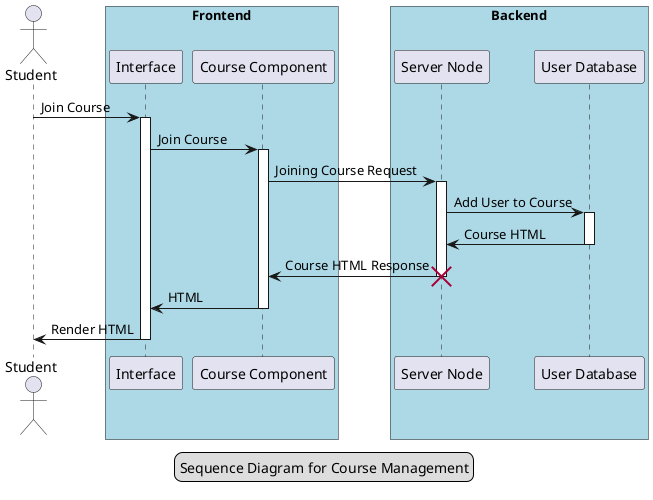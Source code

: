 @startuml
' skinparam backgroundColor #EEEBDC
' skinparam handwritten true


' skinparam box {
'   backgroundColor #LightBlue
' }

' skinparam sequence {
' ArrowColor DeepSkyBlue
' ActorBorderColor DeepSkyBlue
' LifeLineBorderColor blue
' LifeLineBackgroundColor #A9DCDF

' ParticipantBorderColor DeepSkyBlue
' ParticipantBackgroundColor DodgerBlue
' ParticipantFontName Impact
' ParticipantFontSize 17
' ParticipantFontColor #A9DCDF

' ActorBackgroundColor aqua
' ActorFontColor DeepSkyBlue
' ActorFontSize 17
' ActorFontName Aapex
' }

actor Student
box "Frontend" #LightBlue
participant "Interface" as A
participant "Course Component" as B
end box
box "Backend" #LightBlue
participant "Server Node" as C
participant "User Database" as D
end box
' participant "Last Class" as C

Student -> A: Join Course
activate A

A -> B: Join Course
activate B

B -> C: Joining Course Request
activate C

C -> D: Add User to Course
activate D

D -> C: Course HTML
deactivate D

C -> B: Course HTML Response
destroy C

B -> A: HTML
deactivate B

A -> Student: Render HTML
deactivate A

legend center
Sequence Diagram for Course Management
endlegend
@enduml